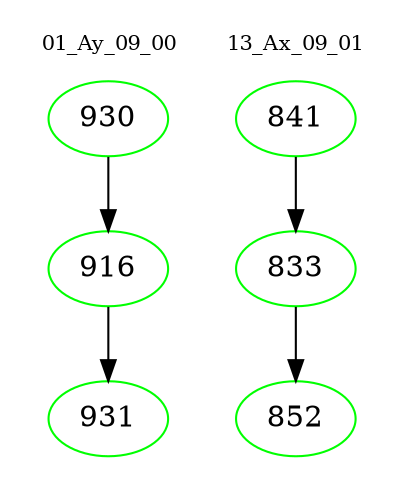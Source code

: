 digraph{
subgraph cluster_0 {
color = white
label = "01_Ay_09_00";
fontsize=10;
T0_930 [label="930", color="green"]
T0_930 -> T0_916 [color="black"]
T0_916 [label="916", color="green"]
T0_916 -> T0_931 [color="black"]
T0_931 [label="931", color="green"]
}
subgraph cluster_1 {
color = white
label = "13_Ax_09_01";
fontsize=10;
T1_841 [label="841", color="green"]
T1_841 -> T1_833 [color="black"]
T1_833 [label="833", color="green"]
T1_833 -> T1_852 [color="black"]
T1_852 [label="852", color="green"]
}
}
